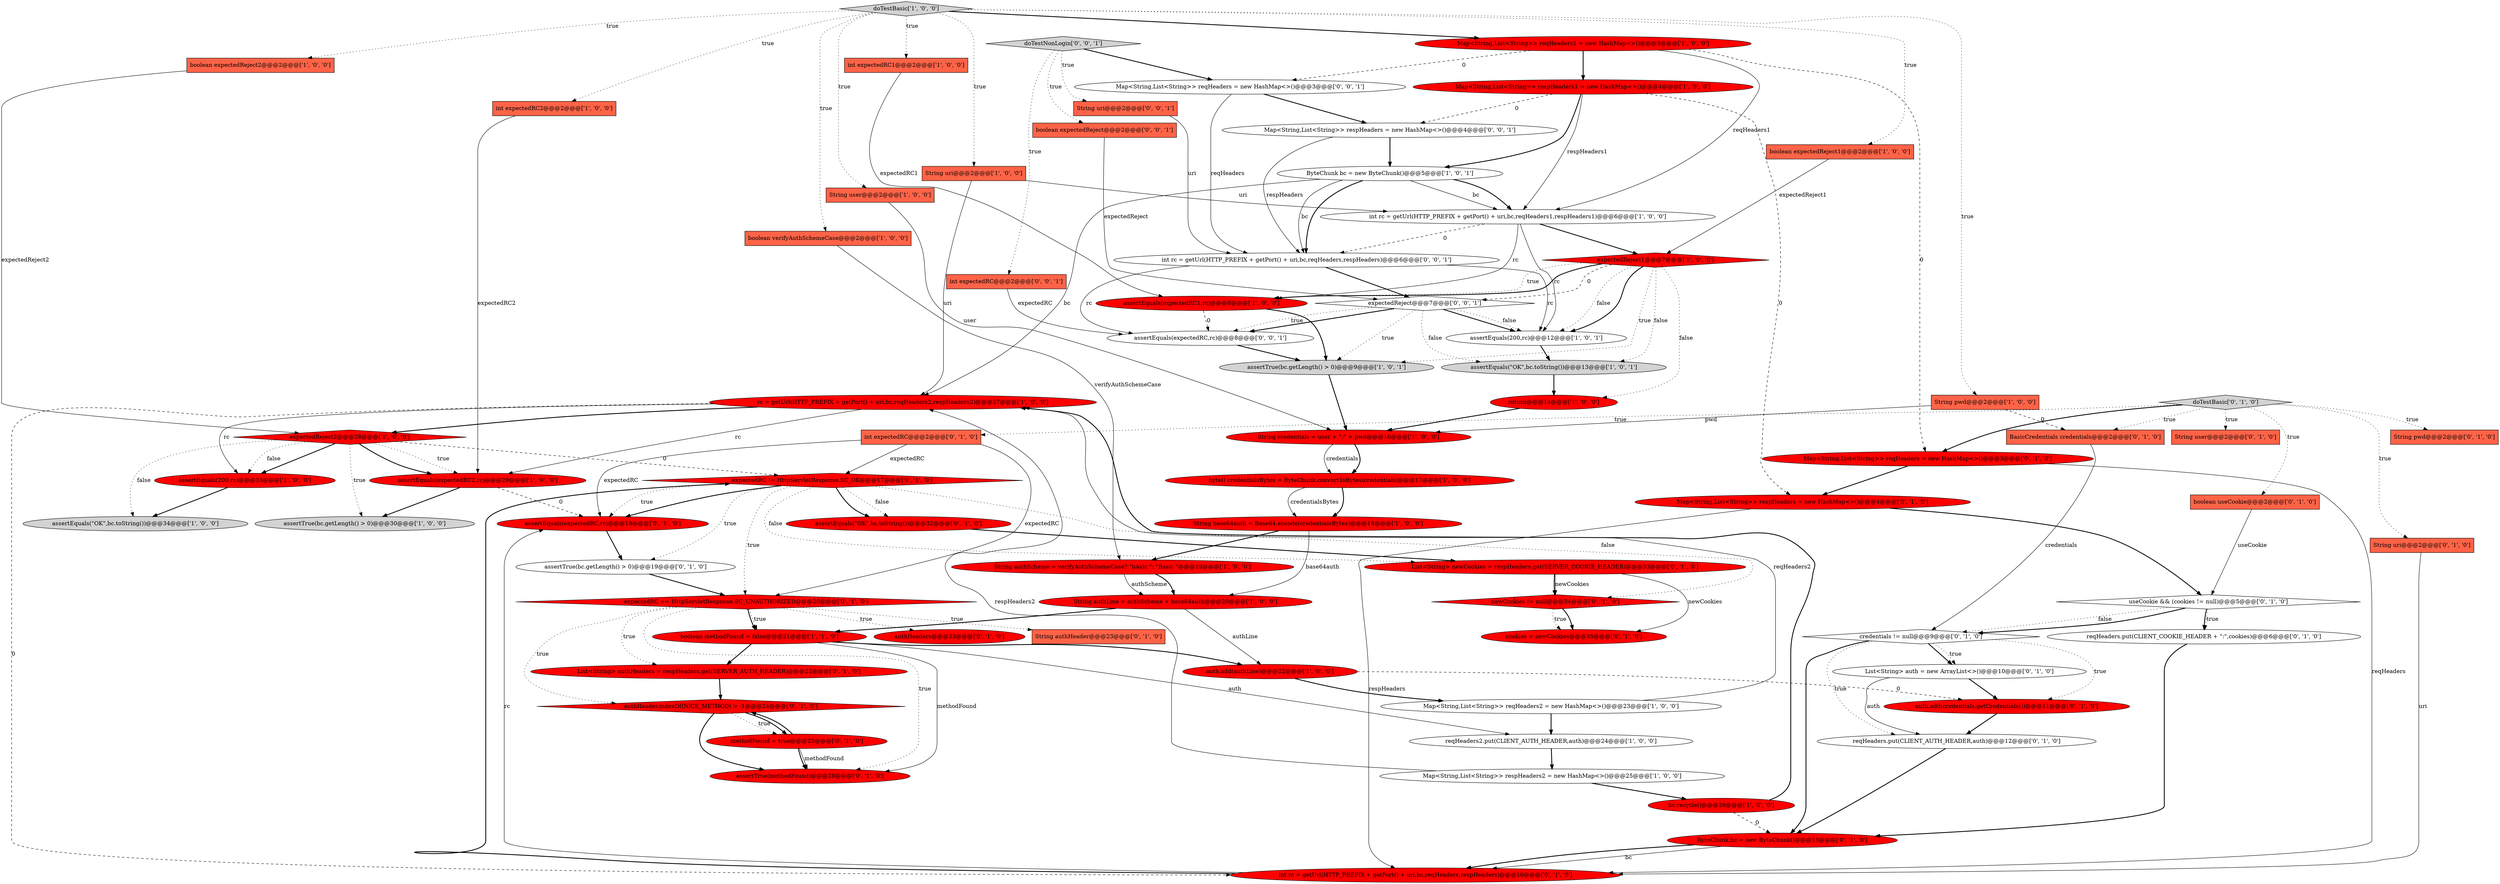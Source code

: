 digraph {
32 [style = filled, label = "Map<String,List<String>> respHeaders1 = new HashMap<>()@@@4@@@['1', '0', '0']", fillcolor = red, shape = ellipse image = "AAA1AAABBB1BBB"];
17 [style = filled, label = "return@@@14@@@['1', '0', '0']", fillcolor = red, shape = ellipse image = "AAA1AAABBB1BBB"];
39 [style = filled, label = "List<String> newCookies = respHeaders.get(SERVER_COOKIE_HEADER)@@@33@@@['0', '1', '0']", fillcolor = red, shape = ellipse image = "AAA1AAABBB2BBB"];
12 [style = filled, label = "Map<String,List<String>> respHeaders2 = new HashMap<>()@@@25@@@['1', '0', '0']", fillcolor = white, shape = ellipse image = "AAA0AAABBB1BBB"];
24 [style = filled, label = "assertTrue(bc.getLength() > 0)@@@9@@@['1', '0', '1']", fillcolor = lightgray, shape = ellipse image = "AAA0AAABBB1BBB"];
35 [style = filled, label = "expectedReject1@@@7@@@['1', '0', '0']", fillcolor = red, shape = diamond image = "AAA1AAABBB1BBB"];
72 [style = filled, label = "Map<String,List<String>> respHeaders = new HashMap<>()@@@4@@@['0', '0', '1']", fillcolor = white, shape = ellipse image = "AAA0AAABBB3BBB"];
71 [style = filled, label = "String uri@@@2@@@['0', '0', '1']", fillcolor = tomato, shape = box image = "AAA0AAABBB3BBB"];
16 [style = filled, label = "rc = getUrl(HTTP_PREFIX + getPort() + uri,bc,reqHeaders2,respHeaders2)@@@27@@@['1', '0', '0']", fillcolor = red, shape = ellipse image = "AAA1AAABBB1BBB"];
27 [style = filled, label = "doTestBasic['1', '0', '0']", fillcolor = lightgray, shape = diamond image = "AAA0AAABBB1BBB"];
43 [style = filled, label = "int expectedRC@@@2@@@['0', '1', '0']", fillcolor = tomato, shape = box image = "AAA0AAABBB2BBB"];
46 [style = filled, label = "authHeader.indexOf(NICE_METHOD) > -1@@@24@@@['0', '1', '0']", fillcolor = red, shape = diamond image = "AAA1AAABBB2BBB"];
37 [style = filled, label = "cookies = newCookies@@@35@@@['0', '1', '0']", fillcolor = red, shape = ellipse image = "AAA1AAABBB2BBB"];
74 [style = filled, label = "doTestNonLogin['0', '0', '1']", fillcolor = lightgray, shape = diamond image = "AAA0AAABBB3BBB"];
63 [style = filled, label = "assertEquals(expectedRC,rc)@@@18@@@['0', '1', '0']", fillcolor = red, shape = ellipse image = "AAA1AAABBB2BBB"];
4 [style = filled, label = "boolean expectedReject2@@@2@@@['1', '0', '0']", fillcolor = tomato, shape = box image = "AAA0AAABBB1BBB"];
10 [style = filled, label = "int expectedRC2@@@2@@@['1', '0', '0']", fillcolor = tomato, shape = box image = "AAA0AAABBB1BBB"];
47 [style = filled, label = "expectedRC != HttpServletResponse.SC_OK@@@17@@@['0', '1', '0']", fillcolor = red, shape = diamond image = "AAA1AAABBB2BBB"];
7 [style = filled, label = "ByteChunk bc = new ByteChunk()@@@5@@@['1', '0', '1']", fillcolor = white, shape = ellipse image = "AAA0AAABBB1BBB"];
8 [style = filled, label = "expectedReject2@@@28@@@['1', '0', '0']", fillcolor = red, shape = diamond image = "AAA1AAABBB1BBB"];
48 [style = filled, label = "String authHeader@@@23@@@['0', '1', '0']", fillcolor = tomato, shape = box image = "AAA0AAABBB2BBB"];
15 [style = filled, label = "String credentials = user + \":\" + pwd@@@16@@@['1', '0', '0']", fillcolor = red, shape = ellipse image = "AAA1AAABBB1BBB"];
22 [style = filled, label = "assertEquals(\"OK\",bc.toString())@@@13@@@['1', '0', '1']", fillcolor = lightgray, shape = ellipse image = "AAA0AAABBB1BBB"];
33 [style = filled, label = "String pwd@@@2@@@['1', '0', '0']", fillcolor = tomato, shape = box image = "AAA1AAABBB1BBB"];
68 [style = filled, label = "Map<String,List<String>> reqHeaders = new HashMap<>()@@@3@@@['0', '0', '1']", fillcolor = white, shape = ellipse image = "AAA0AAABBB3BBB"];
20 [style = filled, label = "String uri@@@2@@@['1', '0', '0']", fillcolor = tomato, shape = box image = "AAA0AAABBB1BBB"];
62 [style = filled, label = "reqHeaders.put(CLIENT_AUTH_HEADER,auth)@@@12@@@['0', '1', '0']", fillcolor = white, shape = ellipse image = "AAA0AAABBB2BBB"];
59 [style = filled, label = "Map<String,List<String>> respHeaders = new HashMap<>()@@@4@@@['0', '1', '0']", fillcolor = red, shape = ellipse image = "AAA1AAABBB2BBB"];
36 [style = filled, label = "List<String> auth = new ArrayList<>()@@@10@@@['0', '1', '0']", fillcolor = white, shape = ellipse image = "AAA0AAABBB2BBB"];
70 [style = filled, label = "int expectedRC@@@2@@@['0', '0', '1']", fillcolor = tomato, shape = box image = "AAA0AAABBB3BBB"];
38 [style = filled, label = "String pwd@@@2@@@['0', '1', '0']", fillcolor = tomato, shape = box image = "AAA0AAABBB2BBB"];
60 [style = filled, label = "List<String> authHeaders = respHeaders.get(SERVER_AUTH_HEADER)@@@22@@@['0', '1', '0']", fillcolor = red, shape = ellipse image = "AAA1AAABBB2BBB"];
23 [style = filled, label = "boolean expectedReject1@@@2@@@['1', '0', '0']", fillcolor = tomato, shape = box image = "AAA0AAABBB1BBB"];
5 [style = filled, label = "String authLine = authScheme + base64auth@@@20@@@['1', '0', '0']", fillcolor = red, shape = ellipse image = "AAA1AAABBB1BBB"];
42 [style = filled, label = "Map<String,List<String>> reqHeaders = new HashMap<>()@@@3@@@['0', '1', '0']", fillcolor = red, shape = ellipse image = "AAA1AAABBB2BBB"];
52 [style = filled, label = "boolean useCookie@@@2@@@['0', '1', '0']", fillcolor = tomato, shape = box image = "AAA0AAABBB2BBB"];
55 [style = filled, label = "expectedRC == HttpServletResponse.SC_UNAUTHORIZED@@@20@@@['0', '1', '0']", fillcolor = red, shape = diamond image = "AAA1AAABBB2BBB"];
54 [style = filled, label = "reqHeaders.put(CLIENT_COOKIE_HEADER + \":\",cookies)@@@6@@@['0', '1', '0']", fillcolor = white, shape = ellipse image = "AAA0AAABBB2BBB"];
58 [style = filled, label = "authHeaders@@@23@@@['0', '1', '0']", fillcolor = red, shape = ellipse image = "AAA1AAABBB2BBB"];
65 [style = filled, label = "BasicCredentials credentials@@@2@@@['0', '1', '0']", fillcolor = tomato, shape = box image = "AAA1AAABBB2BBB"];
75 [style = filled, label = "int rc = getUrl(HTTP_PREFIX + getPort() + uri,bc,reqHeaders,respHeaders)@@@6@@@['0', '0', '1']", fillcolor = white, shape = ellipse image = "AAA0AAABBB3BBB"];
2 [style = filled, label = "bc.recycle()@@@26@@@['1', '0', '0']", fillcolor = red, shape = ellipse image = "AAA1AAABBB1BBB"];
3 [style = filled, label = "assertEquals(200,rc)@@@33@@@['1', '0', '0']", fillcolor = red, shape = ellipse image = "AAA1AAABBB1BBB"];
14 [style = filled, label = "assertEquals(expectedRC2,rc)@@@29@@@['1', '0', '0']", fillcolor = red, shape = ellipse image = "AAA1AAABBB1BBB"];
30 [style = filled, label = "boolean methodFound = false@@@21@@@['1', '1', '0']", fillcolor = red, shape = ellipse image = "AAA1AAABBB1BBB"];
34 [style = filled, label = "String authScheme = verifyAuthSchemeCase? \"bAsIc \": \"Basic \"@@@19@@@['1', '0', '0']", fillcolor = red, shape = ellipse image = "AAA1AAABBB1BBB"];
0 [style = filled, label = "int rc = getUrl(HTTP_PREFIX + getPort() + uri,bc,reqHeaders1,respHeaders1)@@@6@@@['1', '0', '0']", fillcolor = white, shape = ellipse image = "AAA0AAABBB1BBB"];
11 [style = filled, label = "String user@@@2@@@['1', '0', '0']", fillcolor = tomato, shape = box image = "AAA0AAABBB1BBB"];
28 [style = filled, label = "String base64auth = Base64.encode(credentialsBytes)@@@18@@@['1', '0', '0']", fillcolor = red, shape = ellipse image = "AAA1AAABBB1BBB"];
40 [style = filled, label = "int rc = getUrl(HTTP_PREFIX + getPort() + uri,bc,reqHeaders,respHeaders)@@@16@@@['0', '1', '0']", fillcolor = red, shape = ellipse image = "AAA1AAABBB2BBB"];
53 [style = filled, label = "assertTrue(bc.getLength() > 0)@@@19@@@['0', '1', '0']", fillcolor = white, shape = ellipse image = "AAA0AAABBB2BBB"];
44 [style = filled, label = "auth.add(credentials.getCredentials())@@@11@@@['0', '1', '0']", fillcolor = red, shape = ellipse image = "AAA1AAABBB2BBB"];
67 [style = filled, label = "boolean expectedReject@@@2@@@['0', '0', '1']", fillcolor = tomato, shape = box image = "AAA0AAABBB3BBB"];
57 [style = filled, label = "useCookie && (cookies != null)@@@5@@@['0', '1', '0']", fillcolor = white, shape = diamond image = "AAA0AAABBB2BBB"];
25 [style = filled, label = "boolean verifyAuthSchemeCase@@@2@@@['1', '0', '0']", fillcolor = tomato, shape = box image = "AAA0AAABBB1BBB"];
41 [style = filled, label = "newCookies != null@@@34@@@['0', '1', '0']", fillcolor = red, shape = diamond image = "AAA1AAABBB2BBB"];
9 [style = filled, label = "assertEquals(expectedRC1,rc)@@@8@@@['1', '0', '0']", fillcolor = red, shape = ellipse image = "AAA1AAABBB1BBB"];
61 [style = filled, label = "assertTrue(methodFound)@@@28@@@['0', '1', '0']", fillcolor = red, shape = ellipse image = "AAA1AAABBB2BBB"];
50 [style = filled, label = "doTestBasic['0', '1', '0']", fillcolor = lightgray, shape = diamond image = "AAA0AAABBB2BBB"];
6 [style = filled, label = "assertEquals(\"OK\",bc.toString())@@@34@@@['1', '0', '0']", fillcolor = lightgray, shape = ellipse image = "AAA0AAABBB1BBB"];
69 [style = filled, label = "assertEquals(expectedRC,rc)@@@8@@@['0', '0', '1']", fillcolor = white, shape = ellipse image = "AAA0AAABBB3BBB"];
64 [style = filled, label = "methodFound = true@@@25@@@['0', '1', '0']", fillcolor = red, shape = ellipse image = "AAA1AAABBB2BBB"];
49 [style = filled, label = "String user@@@2@@@['0', '1', '0']", fillcolor = tomato, shape = box image = "AAA0AAABBB2BBB"];
13 [style = filled, label = "assertEquals(200,rc)@@@12@@@['1', '0', '1']", fillcolor = white, shape = ellipse image = "AAA0AAABBB1BBB"];
18 [style = filled, label = "Map<String,List<String>> reqHeaders2 = new HashMap<>()@@@23@@@['1', '0', '0']", fillcolor = white, shape = ellipse image = "AAA0AAABBB1BBB"];
66 [style = filled, label = "ByteChunk bc = new ByteChunk()@@@15@@@['0', '1', '0']", fillcolor = red, shape = ellipse image = "AAA1AAABBB2BBB"];
21 [style = filled, label = "int expectedRC1@@@2@@@['1', '0', '0']", fillcolor = tomato, shape = box image = "AAA0AAABBB1BBB"];
31 [style = filled, label = "assertTrue(bc.getLength() > 0)@@@30@@@['1', '0', '0']", fillcolor = lightgray, shape = ellipse image = "AAA0AAABBB1BBB"];
26 [style = filled, label = "reqHeaders2.put(CLIENT_AUTH_HEADER,auth)@@@24@@@['1', '0', '0']", fillcolor = white, shape = ellipse image = "AAA0AAABBB1BBB"];
45 [style = filled, label = "credentials != null@@@9@@@['0', '1', '0']", fillcolor = white, shape = diamond image = "AAA0AAABBB2BBB"];
1 [style = filled, label = "byte(( credentialsBytes = ByteChunk.convertToBytes(credentials)@@@17@@@['1', '0', '0']", fillcolor = red, shape = ellipse image = "AAA1AAABBB1BBB"];
19 [style = filled, label = "Map<String,List<String>> reqHeaders1 = new HashMap<>()@@@3@@@['1', '0', '0']", fillcolor = red, shape = ellipse image = "AAA1AAABBB1BBB"];
73 [style = filled, label = "expectedReject@@@7@@@['0', '0', '1']", fillcolor = white, shape = diamond image = "AAA0AAABBB3BBB"];
56 [style = filled, label = "assertEquals(\"OK\",bc.toString())@@@32@@@['0', '1', '0']", fillcolor = red, shape = ellipse image = "AAA1AAABBB2BBB"];
51 [style = filled, label = "String uri@@@2@@@['0', '1', '0']", fillcolor = tomato, shape = box image = "AAA0AAABBB2BBB"];
29 [style = filled, label = "auth.add(authLine)@@@22@@@['1', '0', '0']", fillcolor = red, shape = ellipse image = "AAA1AAABBB1BBB"];
75->69 [style = solid, label="rc"];
50->65 [style = dotted, label="true"];
39->37 [style = solid, label="newCookies"];
4->8 [style = solid, label="expectedReject2"];
35->13 [style = dotted, label="false"];
50->52 [style = dotted, label="true"];
20->0 [style = solid, label="uri"];
36->62 [style = solid, label="auth"];
27->33 [style = dotted, label="true"];
46->61 [style = bold, label=""];
47->56 [style = dotted, label="false"];
35->22 [style = dotted, label="false"];
59->57 [style = bold, label=""];
27->23 [style = dotted, label="true"];
7->75 [style = bold, label=""];
2->66 [style = dashed, label="0"];
47->53 [style = dotted, label="true"];
64->61 [style = solid, label="methodFound"];
30->29 [style = bold, label=""];
0->13 [style = solid, label="rc"];
15->1 [style = solid, label="credentials"];
29->18 [style = bold, label=""];
32->59 [style = dashed, label="0"];
5->29 [style = solid, label="authLine"];
1->28 [style = bold, label=""];
26->12 [style = bold, label=""];
12->2 [style = bold, label=""];
9->69 [style = dashed, label="0"];
45->66 [style = bold, label=""];
65->45 [style = solid, label="credentials"];
40->47 [style = bold, label=""];
32->0 [style = solid, label="respHeaders1"];
74->71 [style = dotted, label="true"];
7->0 [style = solid, label="bc"];
32->72 [style = dashed, label="0"];
27->19 [style = bold, label=""];
13->22 [style = bold, label=""];
5->30 [style = bold, label=""];
75->13 [style = solid, label="rc"];
33->65 [style = dashed, label="0"];
57->45 [style = dotted, label="false"];
9->24 [style = bold, label=""];
8->31 [style = dotted, label="true"];
55->48 [style = dotted, label="true"];
2->16 [style = bold, label=""];
57->54 [style = bold, label=""];
12->16 [style = solid, label="respHeaders2"];
72->75 [style = solid, label="respHeaders"];
8->6 [style = dotted, label="false"];
27->25 [style = dotted, label="true"];
68->72 [style = bold, label=""];
67->73 [style = solid, label="expectedReject"];
57->54 [style = dotted, label="true"];
36->44 [style = bold, label=""];
30->61 [style = solid, label="methodFound"];
14->63 [style = dashed, label="0"];
41->37 [style = bold, label=""];
50->51 [style = dotted, label="true"];
54->66 [style = bold, label=""];
50->43 [style = dotted, label="true"];
7->0 [style = bold, label=""];
32->7 [style = bold, label=""];
45->44 [style = dotted, label="true"];
70->69 [style = solid, label="expectedRC"];
71->75 [style = solid, label="uri"];
57->45 [style = bold, label=""];
47->63 [style = bold, label=""];
73->69 [style = bold, label=""];
27->21 [style = dotted, label="true"];
47->39 [style = dotted, label="false"];
73->69 [style = dotted, label="true"];
73->13 [style = bold, label=""];
16->14 [style = solid, label="rc"];
51->40 [style = solid, label="uri"];
0->9 [style = solid, label="rc"];
27->20 [style = dotted, label="true"];
8->14 [style = dotted, label="true"];
17->15 [style = bold, label=""];
22->17 [style = bold, label=""];
11->15 [style = solid, label="user"];
39->41 [style = bold, label=""];
23->35 [style = solid, label="expectedReject1"];
63->53 [style = bold, label=""];
33->15 [style = solid, label="pwd"];
16->40 [style = dashed, label="0"];
0->75 [style = dashed, label="0"];
50->49 [style = dotted, label="true"];
59->40 [style = solid, label="respHeaders"];
34->5 [style = solid, label="authScheme"];
35->73 [style = dashed, label="0"];
42->40 [style = solid, label="reqHeaders"];
39->41 [style = solid, label="newCookies"];
44->62 [style = bold, label=""];
55->58 [style = dotted, label="true"];
16->8 [style = bold, label=""];
47->56 [style = bold, label=""];
35->9 [style = bold, label=""];
18->26 [style = bold, label=""];
8->3 [style = bold, label=""];
45->36 [style = bold, label=""];
55->61 [style = dotted, label="true"];
8->14 [style = bold, label=""];
3->6 [style = bold, label=""];
10->14 [style = solid, label="expectedRC2"];
41->37 [style = dotted, label="true"];
62->66 [style = bold, label=""];
27->4 [style = dotted, label="true"];
55->30 [style = dotted, label="true"];
1->28 [style = solid, label="credentialsBytes"];
43->63 [style = solid, label="expectedRC"];
28->5 [style = solid, label="base64auth"];
19->32 [style = bold, label=""];
55->30 [style = bold, label=""];
7->16 [style = solid, label="bc"];
50->42 [style = bold, label=""];
46->64 [style = dotted, label="true"];
35->17 [style = dotted, label="false"];
40->63 [style = solid, label="rc"];
73->24 [style = dotted, label="true"];
69->24 [style = bold, label=""];
14->31 [style = bold, label=""];
74->68 [style = bold, label=""];
56->39 [style = bold, label=""];
75->73 [style = bold, label=""];
64->61 [style = bold, label=""];
55->60 [style = dotted, label="true"];
42->59 [style = bold, label=""];
74->67 [style = dotted, label="true"];
19->42 [style = dashed, label="0"];
15->1 [style = bold, label=""];
24->15 [style = bold, label=""];
53->55 [style = bold, label=""];
8->47 [style = dashed, label="0"];
8->3 [style = dotted, label="false"];
73->22 [style = dotted, label="false"];
19->68 [style = dashed, label="0"];
7->75 [style = solid, label="bc"];
28->34 [style = bold, label=""];
35->24 [style = dotted, label="true"];
46->64 [style = bold, label=""];
34->5 [style = bold, label=""];
66->40 [style = bold, label=""];
21->9 [style = solid, label="expectedRC1"];
52->57 [style = solid, label="useCookie"];
43->55 [style = solid, label="expectedRC"];
27->10 [style = dotted, label="true"];
35->9 [style = dotted, label="true"];
18->16 [style = solid, label="reqHeaders2"];
64->46 [style = bold, label=""];
30->26 [style = solid, label="auth"];
72->7 [style = bold, label=""];
45->62 [style = dotted, label="true"];
47->41 [style = dotted, label="false"];
60->46 [style = bold, label=""];
47->55 [style = dotted, label="true"];
25->34 [style = solid, label="verifyAuthSchemeCase"];
74->70 [style = dotted, label="true"];
27->11 [style = dotted, label="true"];
29->44 [style = dashed, label="0"];
55->46 [style = dotted, label="true"];
43->47 [style = solid, label="expectedRC"];
50->38 [style = dotted, label="true"];
66->40 [style = solid, label="bc"];
47->63 [style = dotted, label="true"];
0->35 [style = bold, label=""];
68->75 [style = solid, label="reqHeaders"];
45->36 [style = dotted, label="true"];
19->0 [style = solid, label="reqHeaders1"];
35->13 [style = bold, label=""];
16->3 [style = solid, label="rc"];
20->16 [style = solid, label="uri"];
73->13 [style = dotted, label="false"];
30->60 [style = bold, label=""];
}
